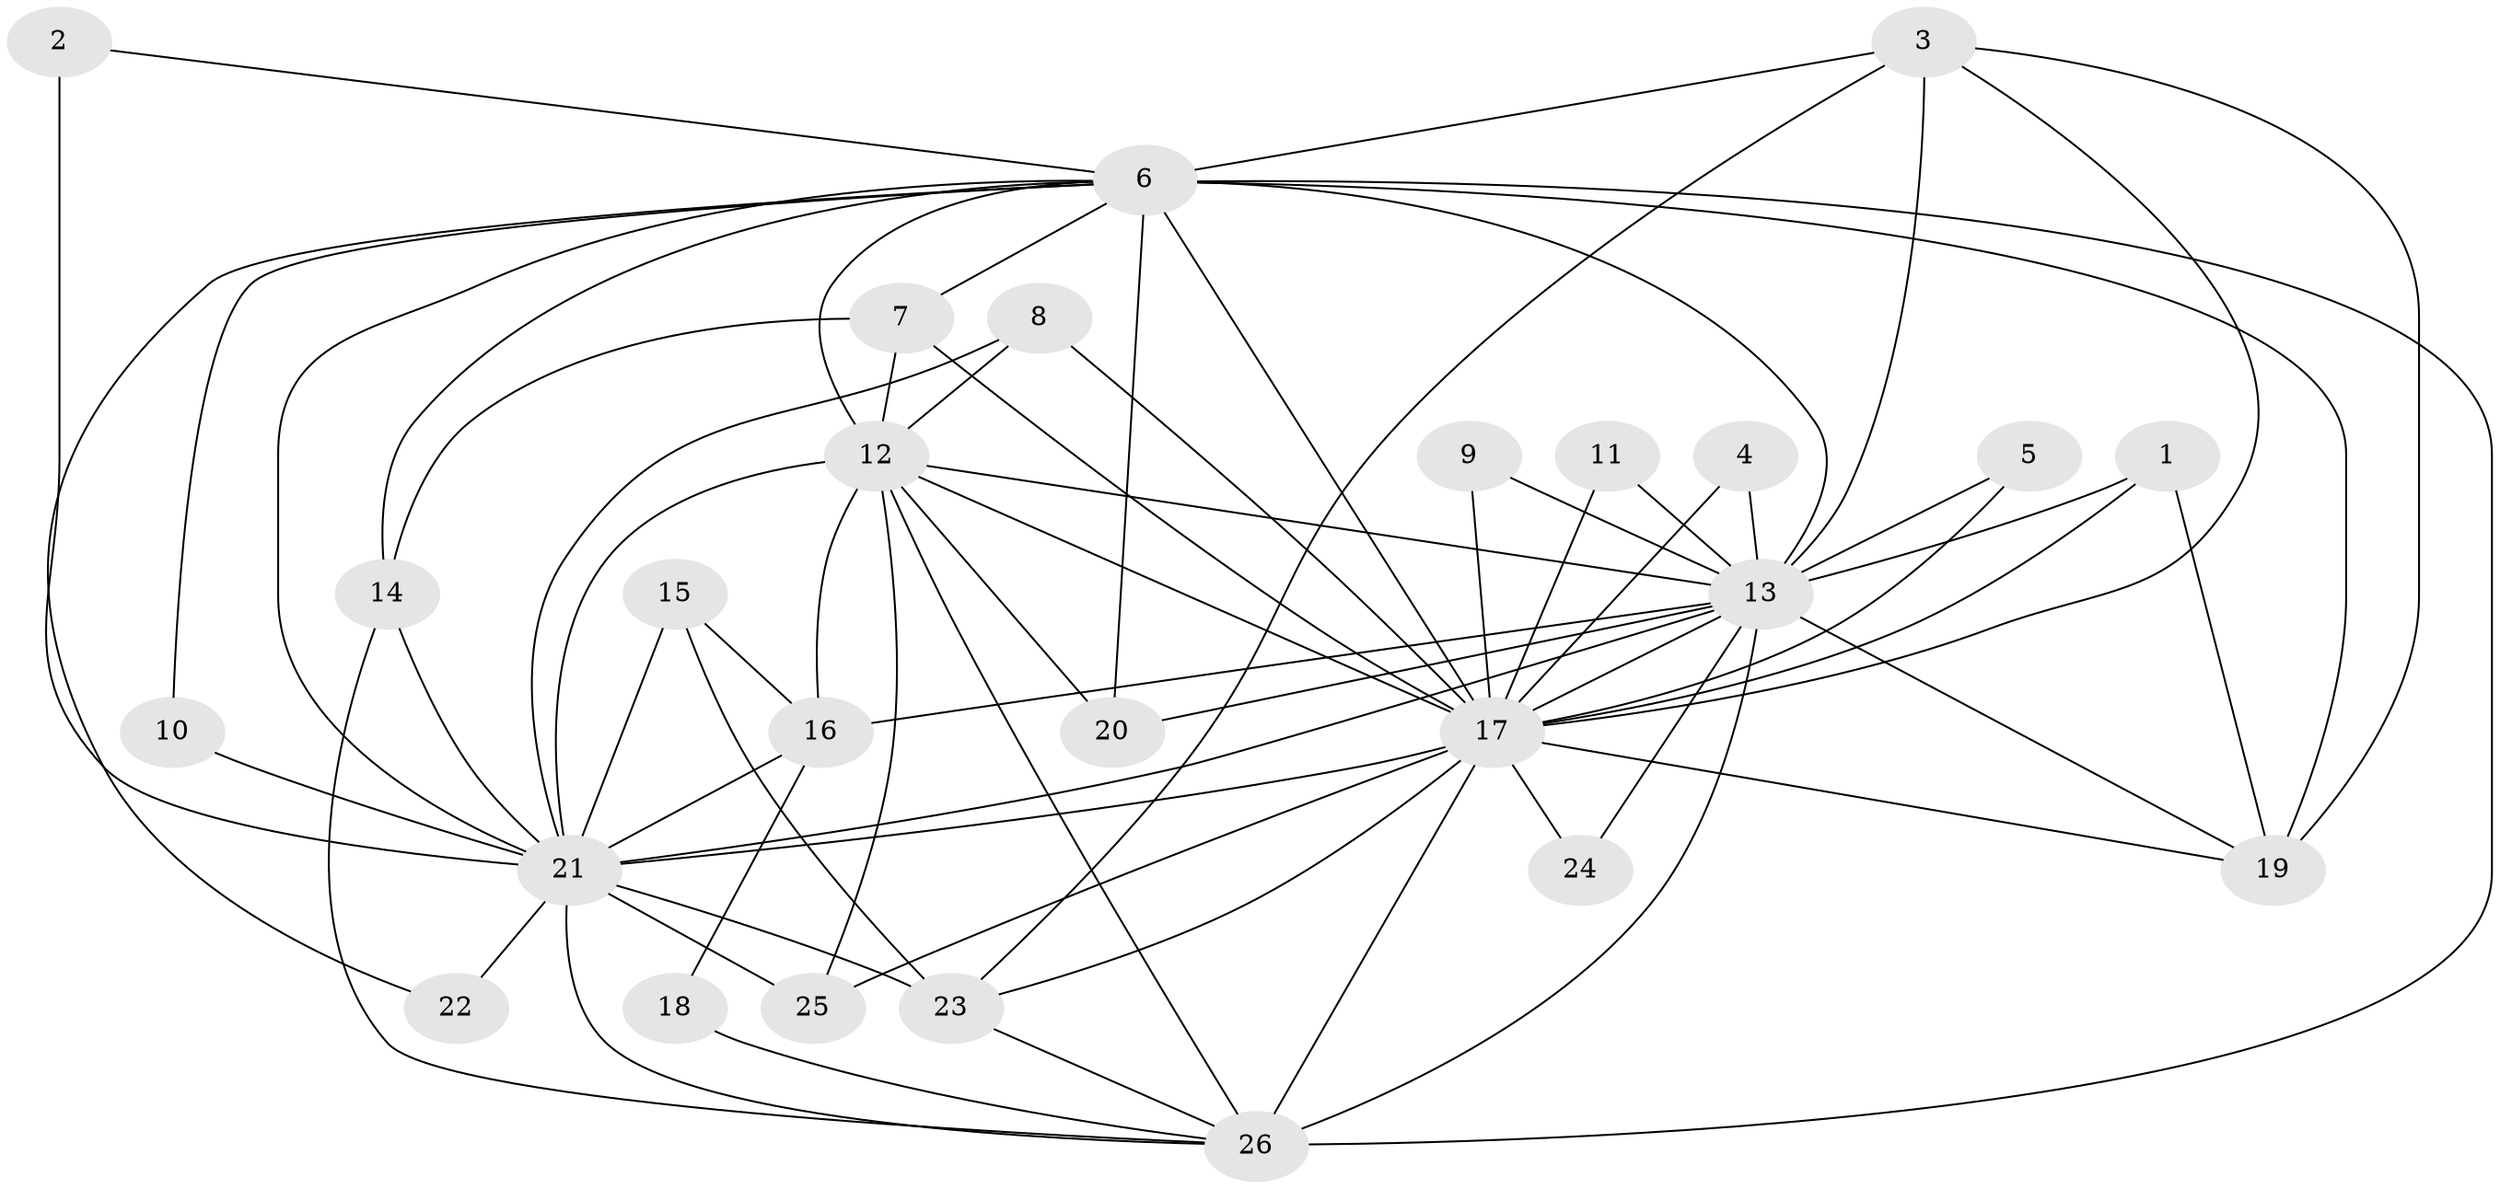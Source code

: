 // original degree distribution, {15: 0.015384615384615385, 14: 0.03076923076923077, 12: 0.015384615384615385, 22: 0.015384615384615385, 16: 0.046153846153846156, 17: 0.015384615384615385, 28: 0.015384615384615385, 6: 0.015384615384615385, 3: 0.18461538461538463, 2: 0.5538461538461539, 5: 0.03076923076923077, 4: 0.06153846153846154}
// Generated by graph-tools (version 1.1) at 2025/36/03/04/25 23:36:14]
// undirected, 26 vertices, 69 edges
graph export_dot {
  node [color=gray90,style=filled];
  1;
  2;
  3;
  4;
  5;
  6;
  7;
  8;
  9;
  10;
  11;
  12;
  13;
  14;
  15;
  16;
  17;
  18;
  19;
  20;
  21;
  22;
  23;
  24;
  25;
  26;
  1 -- 13 [weight=1.0];
  1 -- 17 [weight=1.0];
  1 -- 19 [weight=1.0];
  2 -- 6 [weight=1.0];
  2 -- 21 [weight=2.0];
  3 -- 6 [weight=1.0];
  3 -- 13 [weight=1.0];
  3 -- 17 [weight=1.0];
  3 -- 19 [weight=1.0];
  3 -- 23 [weight=1.0];
  4 -- 13 [weight=1.0];
  4 -- 17 [weight=1.0];
  5 -- 13 [weight=1.0];
  5 -- 17 [weight=1.0];
  6 -- 7 [weight=1.0];
  6 -- 10 [weight=1.0];
  6 -- 12 [weight=4.0];
  6 -- 13 [weight=5.0];
  6 -- 14 [weight=1.0];
  6 -- 17 [weight=3.0];
  6 -- 19 [weight=1.0];
  6 -- 20 [weight=2.0];
  6 -- 21 [weight=4.0];
  6 -- 22 [weight=2.0];
  6 -- 26 [weight=3.0];
  7 -- 12 [weight=1.0];
  7 -- 14 [weight=1.0];
  7 -- 17 [weight=1.0];
  8 -- 12 [weight=1.0];
  8 -- 17 [weight=2.0];
  8 -- 21 [weight=1.0];
  9 -- 13 [weight=1.0];
  9 -- 17 [weight=1.0];
  10 -- 21 [weight=2.0];
  11 -- 13 [weight=1.0];
  11 -- 17 [weight=1.0];
  12 -- 13 [weight=4.0];
  12 -- 16 [weight=1.0];
  12 -- 17 [weight=2.0];
  12 -- 20 [weight=1.0];
  12 -- 21 [weight=5.0];
  12 -- 25 [weight=1.0];
  12 -- 26 [weight=2.0];
  13 -- 16 [weight=1.0];
  13 -- 17 [weight=6.0];
  13 -- 19 [weight=1.0];
  13 -- 20 [weight=3.0];
  13 -- 21 [weight=4.0];
  13 -- 24 [weight=1.0];
  13 -- 26 [weight=3.0];
  14 -- 21 [weight=1.0];
  14 -- 26 [weight=1.0];
  15 -- 16 [weight=1.0];
  15 -- 21 [weight=1.0];
  15 -- 23 [weight=1.0];
  16 -- 18 [weight=1.0];
  16 -- 21 [weight=2.0];
  17 -- 19 [weight=1.0];
  17 -- 21 [weight=3.0];
  17 -- 23 [weight=1.0];
  17 -- 24 [weight=1.0];
  17 -- 25 [weight=1.0];
  17 -- 26 [weight=1.0];
  18 -- 26 [weight=1.0];
  21 -- 22 [weight=1.0];
  21 -- 23 [weight=1.0];
  21 -- 25 [weight=1.0];
  21 -- 26 [weight=2.0];
  23 -- 26 [weight=1.0];
}
